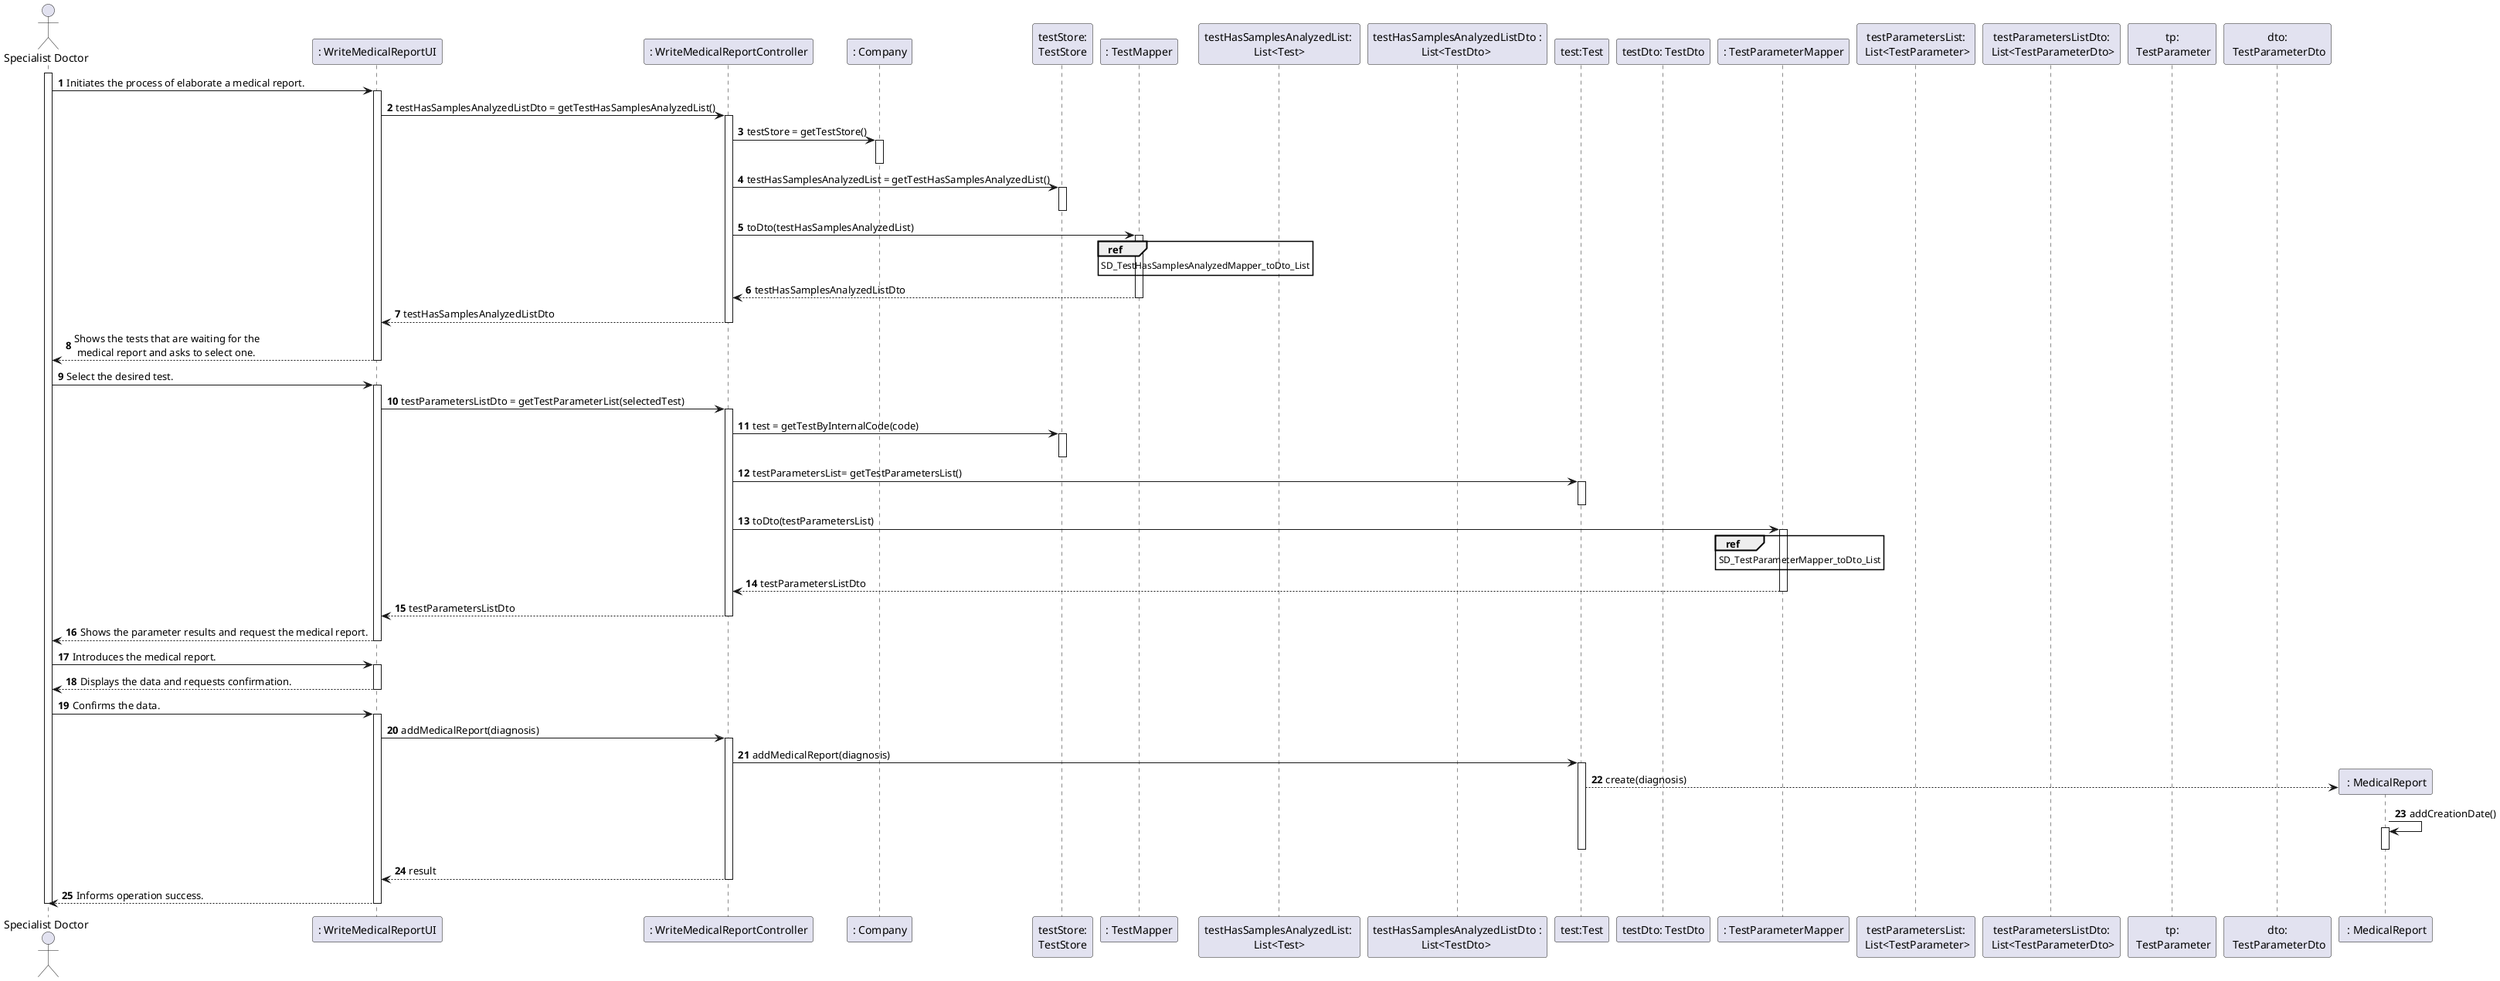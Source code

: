 @startuml
autonumber
'hide footbox
actor "Specialist Doctor" as Doctor

participant ": WriteMedicalReportUI" as UI
participant ": WriteMedicalReportController" as CTRL
participant ": Company" as Comp
participant "testStore:\nTestStore" as TS
participant ": TestMapper" as tMAPPER
participant "testHasSamplesAnalyzedList: \nList<Test>" as List
participant "testHasSamplesAnalyzedListDto :\nList<TestDto> " as TDto
participant "test:Test" as TEST
participant "testDto: TestDto" as TestDtoc
participant ": TestParameterMapper" as tpMAPPER
participant "testParametersList:\n List<TestParameter>" as lTP
participant "testParametersListDto:\n List<TestParameterDto>" as lTPDto
participant "tp:\n TestParameter" as TP
participant "dto:\n TestParameterDto" as TPDto
participant " : MedicalReport" as REPORT

activate Doctor
Doctor -> UI : Initiates the process of elaborate a medical report.
activate UI
UI -> CTRL : testHasSamplesAnalyzedListDto = getTestHasSamplesAnalyzedList()
activate CTRL
CTRL -> Comp : testStore = getTestStore()
activate Comp
deactivate Comp
CTRL -> TS : testHasSamplesAnalyzedList = getTestHasSamplesAnalyzedList()
activate TS
deactivate TS
CTRL -> tMAPPER : toDto(testHasSamplesAnalyzedList)
activate tMAPPER
ref over tMAPPER
SD_TestHasSamplesAnalyzedMapper_toDto_List
end ref
tMAPPER --> CTRL : testHasSamplesAnalyzedListDto
deactivate tMAPPER
CTRL --> UI : testHasSamplesAnalyzedListDto
deactivate CTRL
UI --> Doctor : Shows the tests that are waiting for the \n medical report and asks to select one.
deactivate UI

Doctor -> UI :  Select the desired test.
activate UI
UI -> CTRL : testParametersListDto = getTestParameterList(selectedTest)
activate CTRL
CTRL -> TS : test = getTestByInternalCode(code)
activate TS
deactivate TS
CTRL -> TEST : testParametersList= getTestParametersList()
activate TEST
deactivate TEST
CTRL -> tpMAPPER : toDto(testParametersList)
activate tpMAPPER
ref over tpMAPPER
SD_TestParameterMapper_toDto_List
end ref
tpMAPPER --> CTRL : testParametersListDto
deactivate tpMAPPER
CTRL --> UI : testParametersListDto
deactivate CTRL
UI --> Doctor : Shows the parameter results and request the medical report.
deactivate UI

Doctor-> UI : Introduces the medical report.
activate UI

UI --> Doctor : Displays the data and requests confirmation.
deactivate UI

Doctor-> UI : Confirms the data.
activate UI
UI -> CTRL: addMedicalReport(diagnosis)
activate CTRL
CTRL -> TEST : addMedicalReport(diagnosis)
activate TEST
TEST --> REPORT** : create(diagnosis)
REPORT -> REPORT : addCreationDate()
activate REPORT
deactivate REPORT
deactivate TEST
CTRL --> UI : result
deactivate CTRL
UI --> Doctor : Informs operation success.
deactivate UI

deactivate Doctor



@enduml